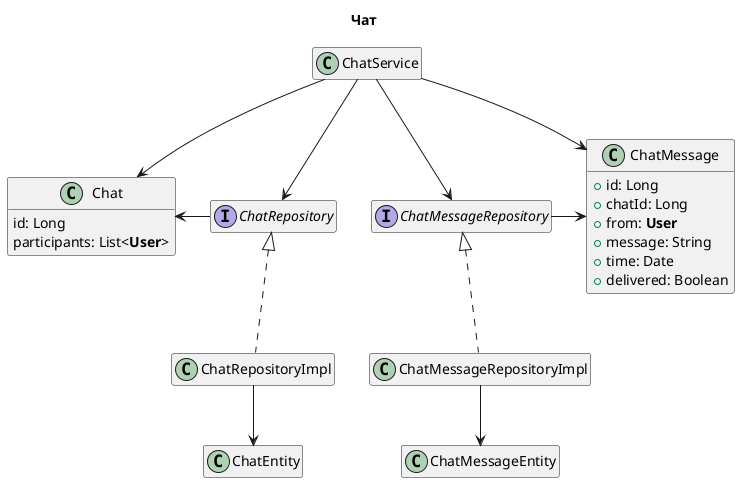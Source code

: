 @startuml

hide empty members
allowmixing

title "Чат"

class ChatService

class Chat {
    id: Long
    participants: List<<b>User</b>>
}

class ChatMessage {
    + id: Long
    + chatId: Long
    + from: <b>User</b>
    + message: String
    + time: Date
    + delivered: Boolean
}

ChatService --> Chat
ChatService --> ChatMessage

interface ChatRepository
interface ChatMessageRepository

class ChatRepositoryImpl implements ChatRepository
class ChatEntity
ChatRepositoryImpl --> ChatEntity

class ChatMessageRepositoryImpl implements ChatMessageRepository
class ChatMessageEntity
ChatMessageRepositoryImpl --> ChatMessageEntity

ChatService --> ChatRepository
ChatService --> ChatMessageRepository

Chat <- ChatRepository
ChatMessageRepository -> ChatMessage

@enduml